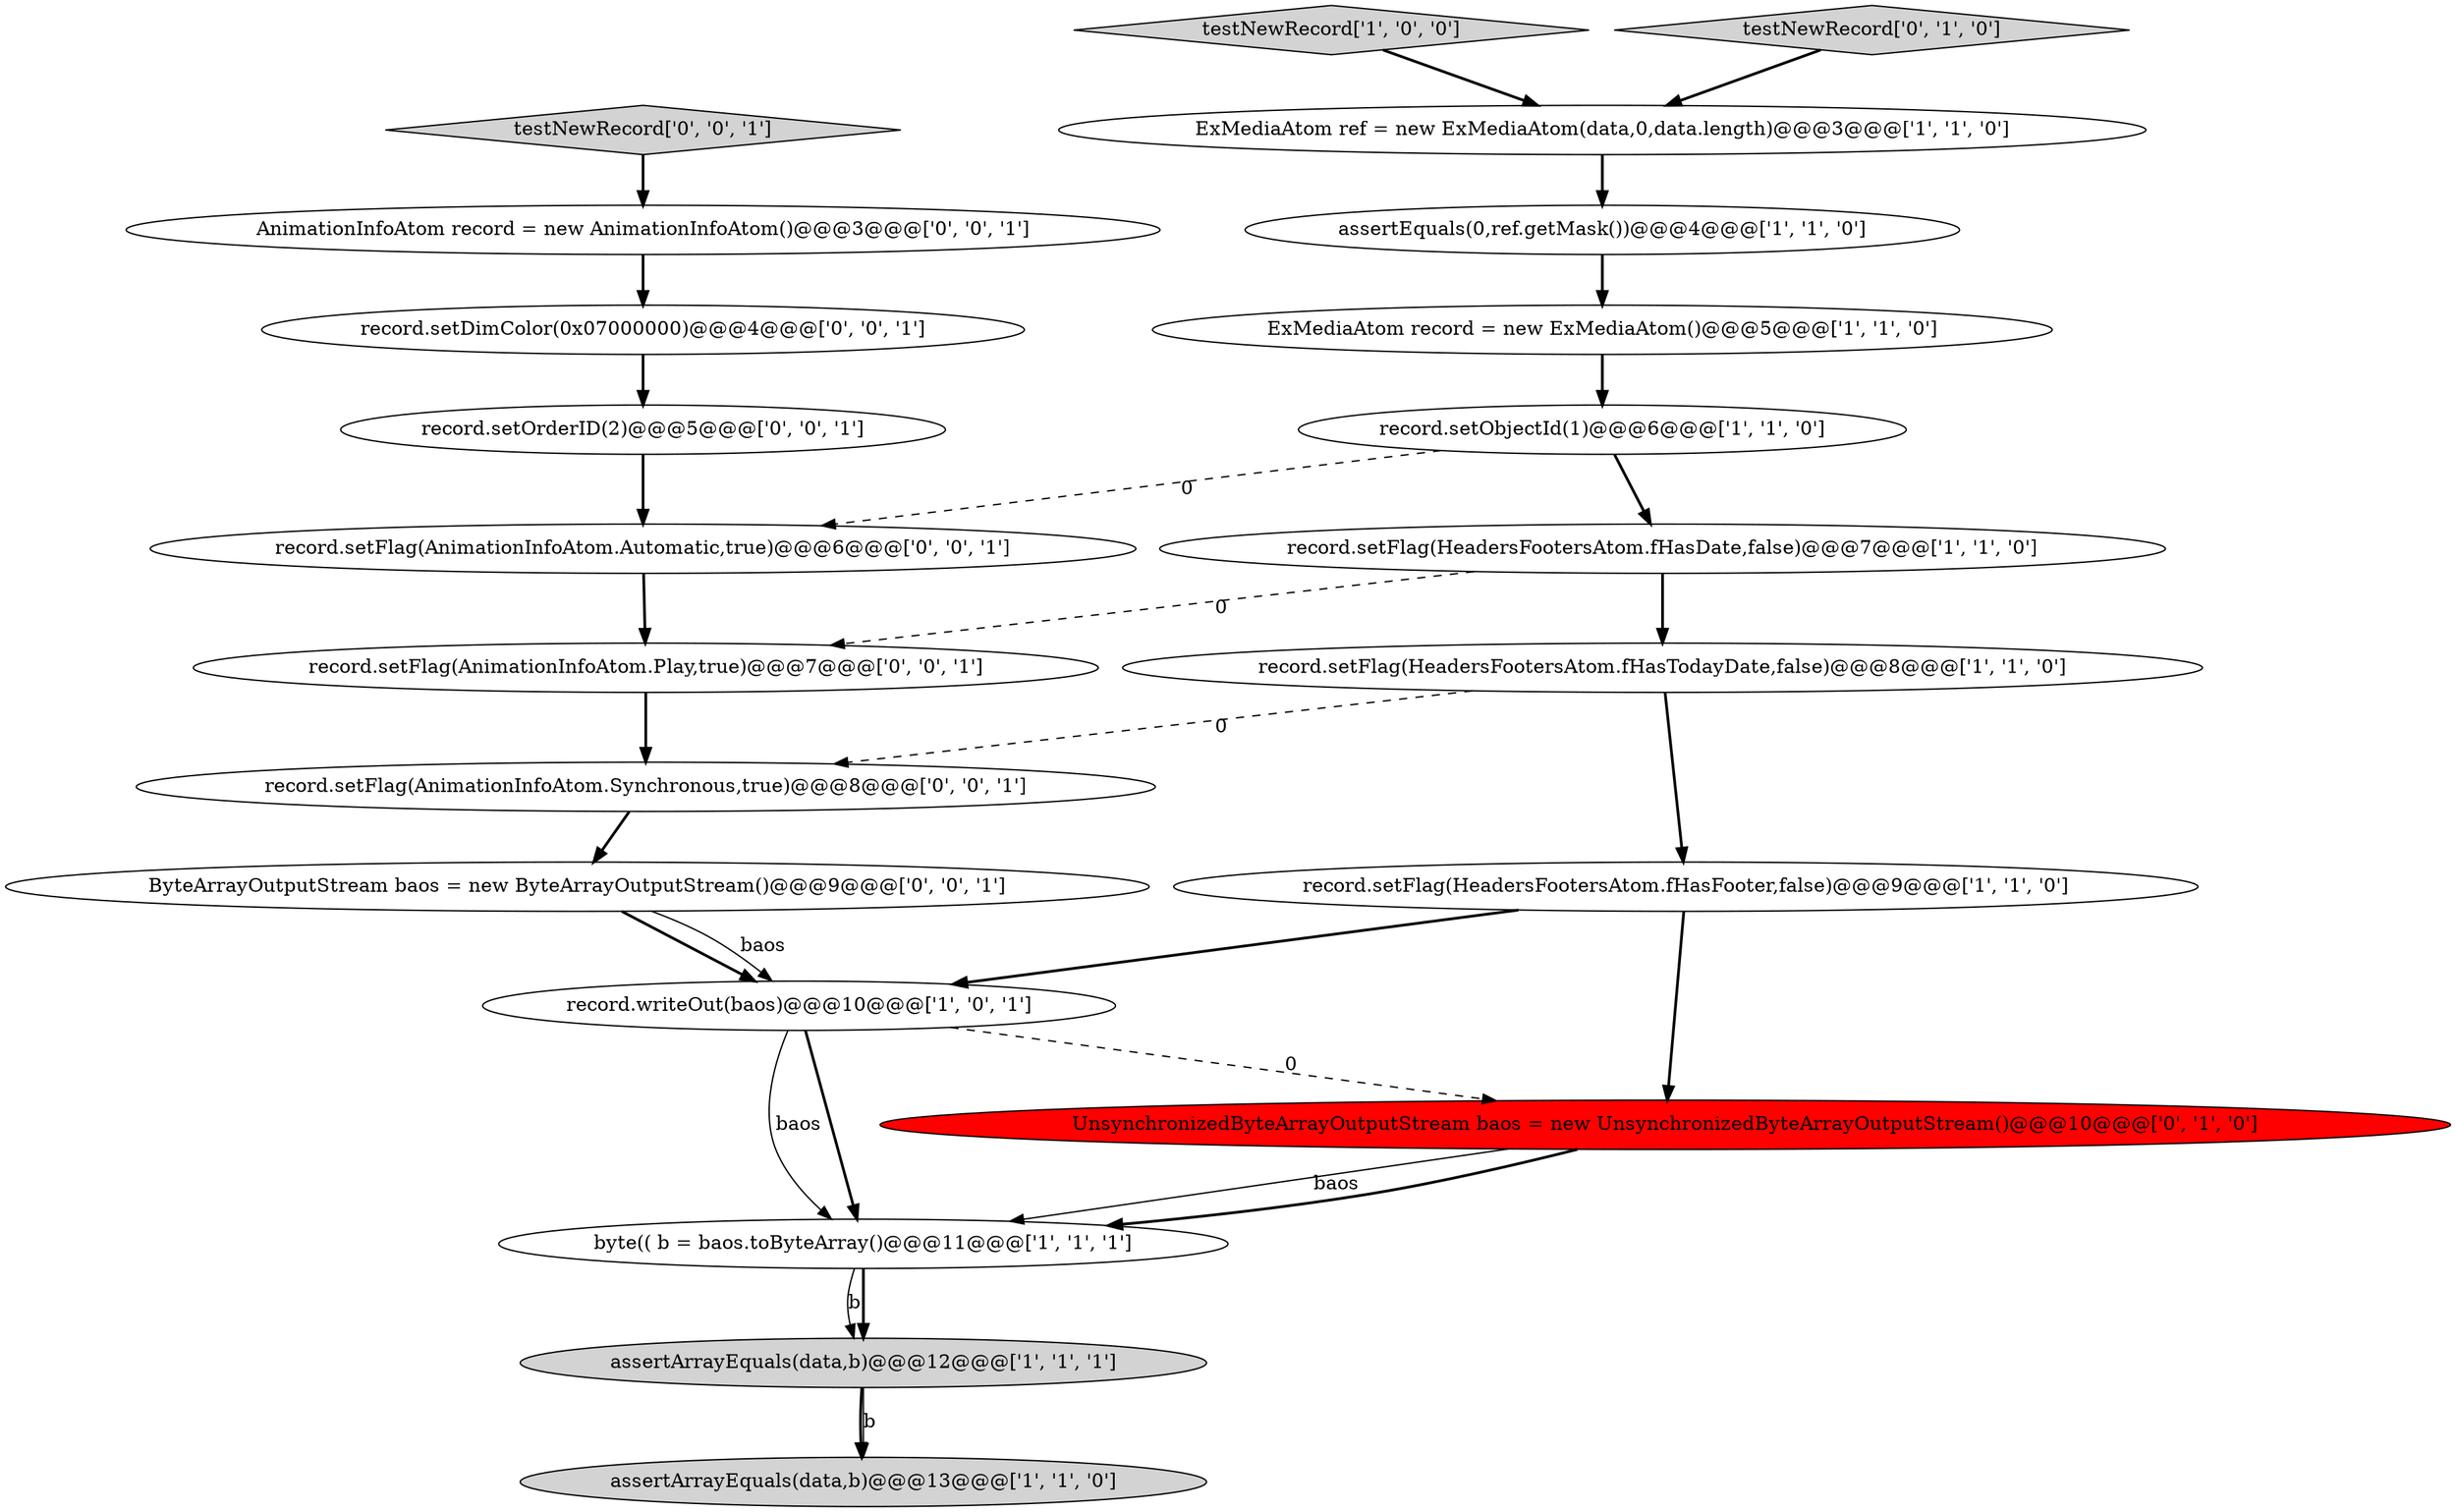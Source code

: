digraph {
8 [style = filled, label = "assertEquals(0,ref.getMask())@@@4@@@['1', '1', '0']", fillcolor = white, shape = ellipse image = "AAA0AAABBB1BBB"];
17 [style = filled, label = "AnimationInfoAtom record = new AnimationInfoAtom()@@@3@@@['0', '0', '1']", fillcolor = white, shape = ellipse image = "AAA0AAABBB3BBB"];
5 [style = filled, label = "record.writeOut(baos)@@@10@@@['1', '0', '1']", fillcolor = white, shape = ellipse image = "AAA0AAABBB1BBB"];
20 [style = filled, label = "record.setDimColor(0x07000000)@@@4@@@['0', '0', '1']", fillcolor = white, shape = ellipse image = "AAA0AAABBB3BBB"];
3 [style = filled, label = "assertArrayEquals(data,b)@@@13@@@['1', '1', '0']", fillcolor = lightgray, shape = ellipse image = "AAA0AAABBB1BBB"];
19 [style = filled, label = "record.setFlag(AnimationInfoAtom.Synchronous,true)@@@8@@@['0', '0', '1']", fillcolor = white, shape = ellipse image = "AAA0AAABBB3BBB"];
15 [style = filled, label = "ByteArrayOutputStream baos = new ByteArrayOutputStream()@@@9@@@['0', '0', '1']", fillcolor = white, shape = ellipse image = "AAA0AAABBB3BBB"];
18 [style = filled, label = "record.setOrderID(2)@@@5@@@['0', '0', '1']", fillcolor = white, shape = ellipse image = "AAA0AAABBB3BBB"];
9 [style = filled, label = "record.setFlag(HeadersFootersAtom.fHasDate,false)@@@7@@@['1', '1', '0']", fillcolor = white, shape = ellipse image = "AAA0AAABBB1BBB"];
12 [style = filled, label = "UnsynchronizedByteArrayOutputStream baos = new UnsynchronizedByteArrayOutputStream()@@@10@@@['0', '1', '0']", fillcolor = red, shape = ellipse image = "AAA1AAABBB2BBB"];
4 [style = filled, label = "record.setObjectId(1)@@@6@@@['1', '1', '0']", fillcolor = white, shape = ellipse image = "AAA0AAABBB1BBB"];
2 [style = filled, label = "assertArrayEquals(data,b)@@@12@@@['1', '1', '1']", fillcolor = lightgray, shape = ellipse image = "AAA0AAABBB1BBB"];
14 [style = filled, label = "record.setFlag(AnimationInfoAtom.Play,true)@@@7@@@['0', '0', '1']", fillcolor = white, shape = ellipse image = "AAA0AAABBB3BBB"];
16 [style = filled, label = "testNewRecord['0', '0', '1']", fillcolor = lightgray, shape = diamond image = "AAA0AAABBB3BBB"];
21 [style = filled, label = "record.setFlag(AnimationInfoAtom.Automatic,true)@@@6@@@['0', '0', '1']", fillcolor = white, shape = ellipse image = "AAA0AAABBB3BBB"];
1 [style = filled, label = "byte(( b = baos.toByteArray()@@@11@@@['1', '1', '1']", fillcolor = white, shape = ellipse image = "AAA0AAABBB1BBB"];
6 [style = filled, label = "testNewRecord['1', '0', '0']", fillcolor = lightgray, shape = diamond image = "AAA0AAABBB1BBB"];
13 [style = filled, label = "testNewRecord['0', '1', '0']", fillcolor = lightgray, shape = diamond image = "AAA0AAABBB2BBB"];
0 [style = filled, label = "ExMediaAtom record = new ExMediaAtom()@@@5@@@['1', '1', '0']", fillcolor = white, shape = ellipse image = "AAA0AAABBB1BBB"];
10 [style = filled, label = "ExMediaAtom ref = new ExMediaAtom(data,0,data.length)@@@3@@@['1', '1', '0']", fillcolor = white, shape = ellipse image = "AAA0AAABBB1BBB"];
7 [style = filled, label = "record.setFlag(HeadersFootersAtom.fHasTodayDate,false)@@@8@@@['1', '1', '0']", fillcolor = white, shape = ellipse image = "AAA0AAABBB1BBB"];
11 [style = filled, label = "record.setFlag(HeadersFootersAtom.fHasFooter,false)@@@9@@@['1', '1', '0']", fillcolor = white, shape = ellipse image = "AAA0AAABBB1BBB"];
4->9 [style = bold, label=""];
13->10 [style = bold, label=""];
5->12 [style = dashed, label="0"];
7->11 [style = bold, label=""];
2->3 [style = bold, label=""];
1->2 [style = solid, label="b"];
12->1 [style = solid, label="baos"];
14->19 [style = bold, label=""];
11->12 [style = bold, label=""];
16->17 [style = bold, label=""];
9->7 [style = bold, label=""];
4->21 [style = dashed, label="0"];
12->1 [style = bold, label=""];
15->5 [style = bold, label=""];
8->0 [style = bold, label=""];
20->18 [style = bold, label=""];
5->1 [style = solid, label="baos"];
5->1 [style = bold, label=""];
11->5 [style = bold, label=""];
9->14 [style = dashed, label="0"];
10->8 [style = bold, label=""];
7->19 [style = dashed, label="0"];
0->4 [style = bold, label=""];
6->10 [style = bold, label=""];
17->20 [style = bold, label=""];
1->2 [style = bold, label=""];
18->21 [style = bold, label=""];
19->15 [style = bold, label=""];
2->3 [style = solid, label="b"];
21->14 [style = bold, label=""];
15->5 [style = solid, label="baos"];
}

